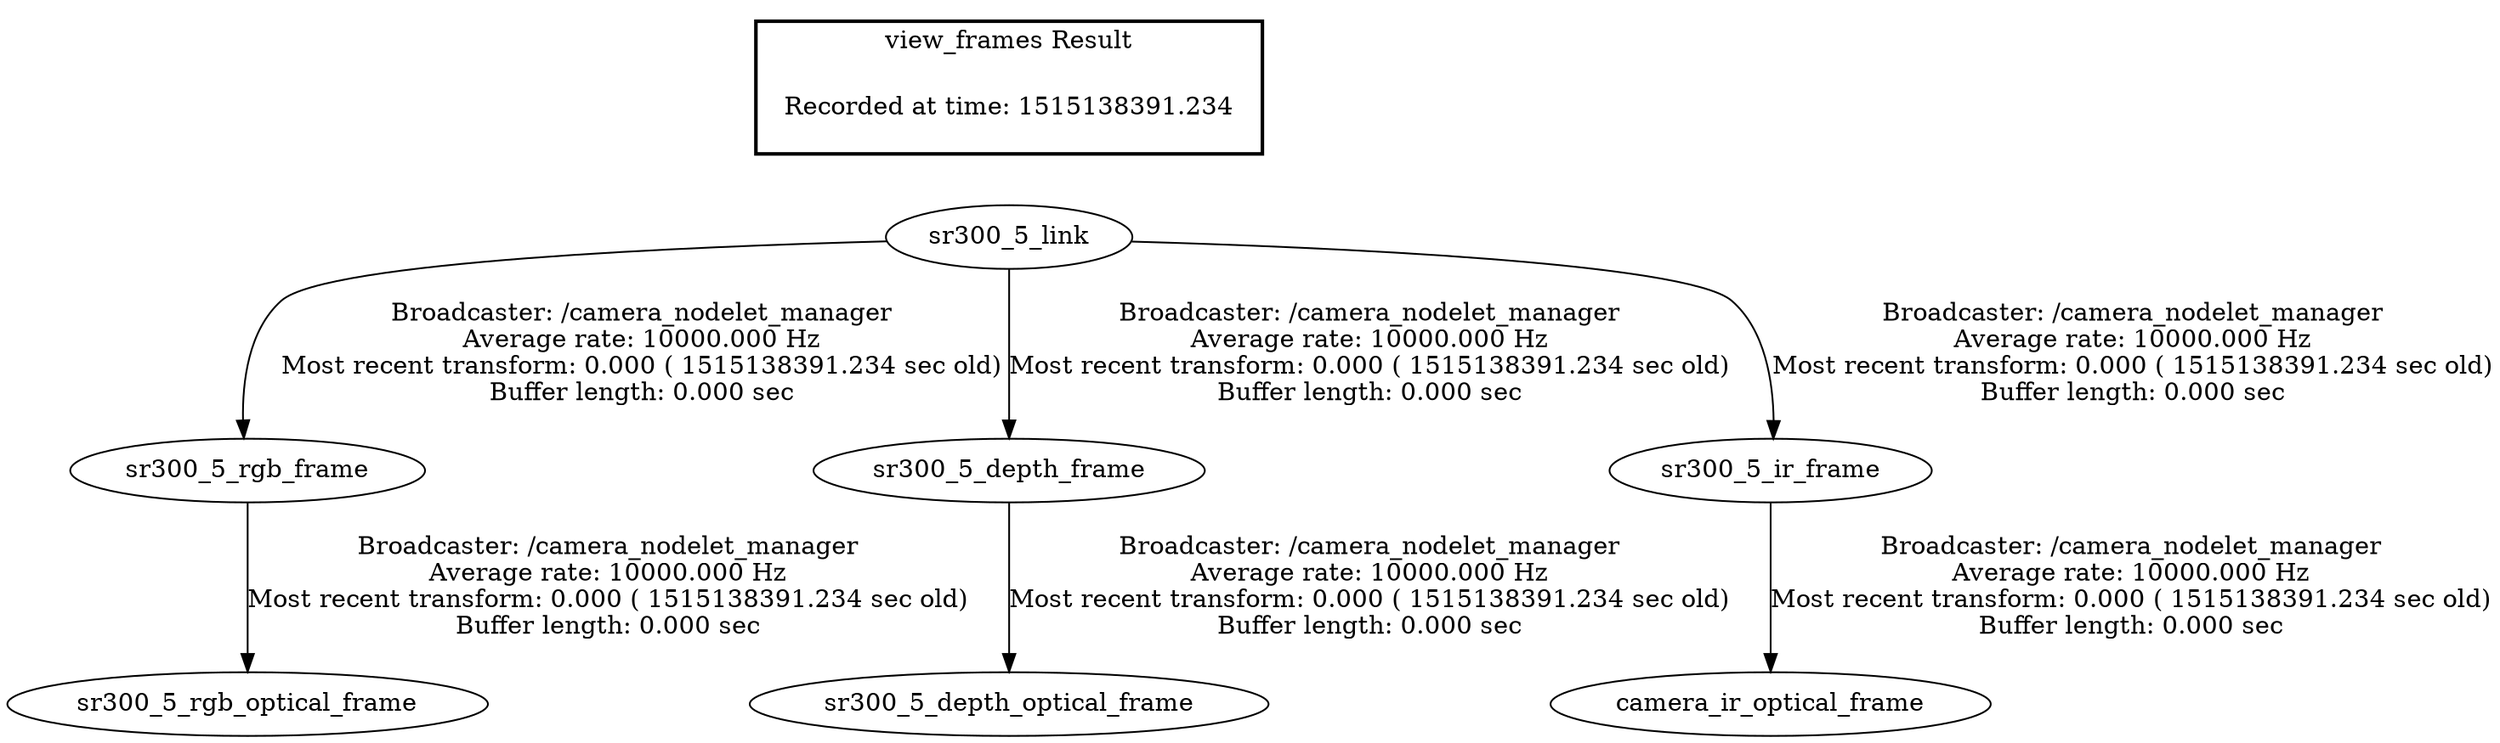 digraph G {
"sr300_5_link" -> "sr300_5_rgb_frame"[label="Broadcaster: /camera_nodelet_manager\nAverage rate: 10000.000 Hz\nMost recent transform: 0.000 ( 1515138391.234 sec old)\nBuffer length: 0.000 sec\n"];
"sr300_5_rgb_frame" -> "sr300_5_rgb_optical_frame"[label="Broadcaster: /camera_nodelet_manager\nAverage rate: 10000.000 Hz\nMost recent transform: 0.000 ( 1515138391.234 sec old)\nBuffer length: 0.000 sec\n"];
"sr300_5_link" -> "sr300_5_depth_frame"[label="Broadcaster: /camera_nodelet_manager\nAverage rate: 10000.000 Hz\nMost recent transform: 0.000 ( 1515138391.234 sec old)\nBuffer length: 0.000 sec\n"];
"sr300_5_depth_frame" -> "sr300_5_depth_optical_frame"[label="Broadcaster: /camera_nodelet_manager\nAverage rate: 10000.000 Hz\nMost recent transform: 0.000 ( 1515138391.234 sec old)\nBuffer length: 0.000 sec\n"];
"sr300_5_link" -> "sr300_5_ir_frame"[label="Broadcaster: /camera_nodelet_manager\nAverage rate: 10000.000 Hz\nMost recent transform: 0.000 ( 1515138391.234 sec old)\nBuffer length: 0.000 sec\n"];
"sr300_5_ir_frame" -> "camera_ir_optical_frame"[label="Broadcaster: /camera_nodelet_manager\nAverage rate: 10000.000 Hz\nMost recent transform: 0.000 ( 1515138391.234 sec old)\nBuffer length: 0.000 sec\n"];
edge [style=invis];
 subgraph cluster_legend { style=bold; color=black; label ="view_frames Result";
"Recorded at time: 1515138391.234"[ shape=plaintext ] ;
 }->"sr300_5_link";
}